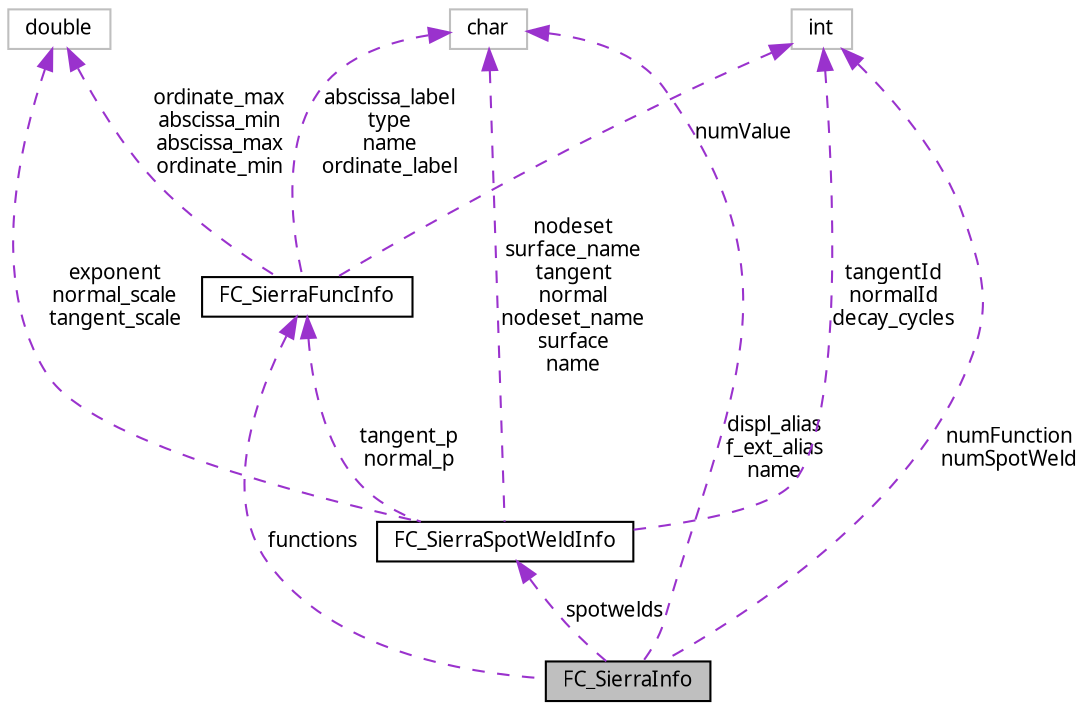 digraph G
{
  edge [fontname="FreeSans.ttf",fontsize=10,labelfontname="FreeSans.ttf",labelfontsize=10];
  node [fontname="FreeSans.ttf",fontsize=10,shape=record];
  Node1 [label="FC_SierraInfo",height=0.2,width=0.4,color="black", fillcolor="grey75", style="filled" fontcolor="black"];
  Node2 -> Node1 [dir=back,color="darkorchid3",fontsize=10,style="dashed",label="spotwelds",fontname="FreeSans.ttf"];
  Node2 [label="FC_SierraSpotWeldInfo",height=0.2,width=0.4,color="black", fillcolor="white", style="filled",URL="$structFC__SierraSpotWeldInfo.html"];
  Node3 -> Node2 [dir=back,color="darkorchid3",fontsize=10,style="dashed",label="exponent\nnormal_scale\ntangent_scale",fontname="FreeSans.ttf"];
  Node3 [label="double",height=0.2,width=0.4,color="grey75", fillcolor="white", style="filled"];
  Node4 -> Node2 [dir=back,color="darkorchid3",fontsize=10,style="dashed",label="nodeset\nsurface_name\ntangent\nnormal\nnodeset_name\nsurface\nname",fontname="FreeSans.ttf"];
  Node4 [label="char",height=0.2,width=0.4,color="grey75", fillcolor="white", style="filled"];
  Node5 -> Node2 [dir=back,color="darkorchid3",fontsize=10,style="dashed",label="tangentId\nnormalId\ndecay_cycles",fontname="FreeSans.ttf"];
  Node5 [label="int",height=0.2,width=0.4,color="grey75", fillcolor="white", style="filled"];
  Node6 -> Node2 [dir=back,color="darkorchid3",fontsize=10,style="dashed",label="tangent_p\nnormal_p",fontname="FreeSans.ttf"];
  Node6 [label="FC_SierraFuncInfo",height=0.2,width=0.4,color="black", fillcolor="white", style="filled",URL="$structFC__SierraFuncInfo.html"];
  Node3 -> Node6 [dir=back,color="darkorchid3",fontsize=10,style="dashed",label="ordinate_max\nabscissa_min\nabscissa_max\nordinate_min",fontname="FreeSans.ttf"];
  Node4 -> Node6 [dir=back,color="darkorchid3",fontsize=10,style="dashed",label="abscissa_label\ntype\nname\nordinate_label",fontname="FreeSans.ttf"];
  Node5 -> Node6 [dir=back,color="darkorchid3",fontsize=10,style="dashed",label="numValue",fontname="FreeSans.ttf"];
  Node4 -> Node1 [dir=back,color="darkorchid3",fontsize=10,style="dashed",label="displ_alias\nf_ext_alias\nname",fontname="FreeSans.ttf"];
  Node5 -> Node1 [dir=back,color="darkorchid3",fontsize=10,style="dashed",label="numFunction\nnumSpotWeld",fontname="FreeSans.ttf"];
  Node6 -> Node1 [dir=back,color="darkorchid3",fontsize=10,style="dashed",label="functions",fontname="FreeSans.ttf"];
}
